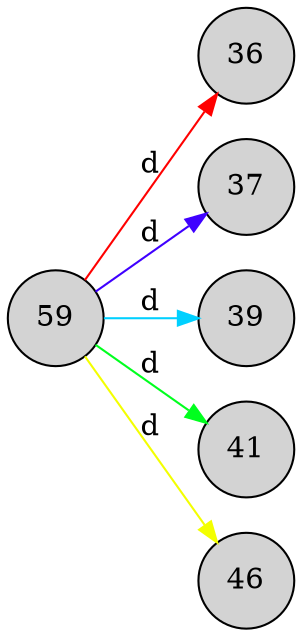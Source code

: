 digraph A {
rankdir = LR;
node [shape=circle,style=filled] 36
node [shape=circle,style=filled] 59
node [shape=circle,style=filled] 37
node [shape=circle,style=filled] 39
node [shape=circle,style=filled] 41
node [shape=circle,style=filled] 46
59 -> 36 [label="d" color="0.0 1.0 1.0" ]
59 -> 46 [label="d" color="0.175 1.0 1.0" ]
59 -> 41 [label="d" color="0.353 1.0 1.0" ]
59 -> 39 [label="d" color="0.531 1.0 1.0" ]
59 -> 37 [label="d" color="0.708 1.0 1.0" ]
}
